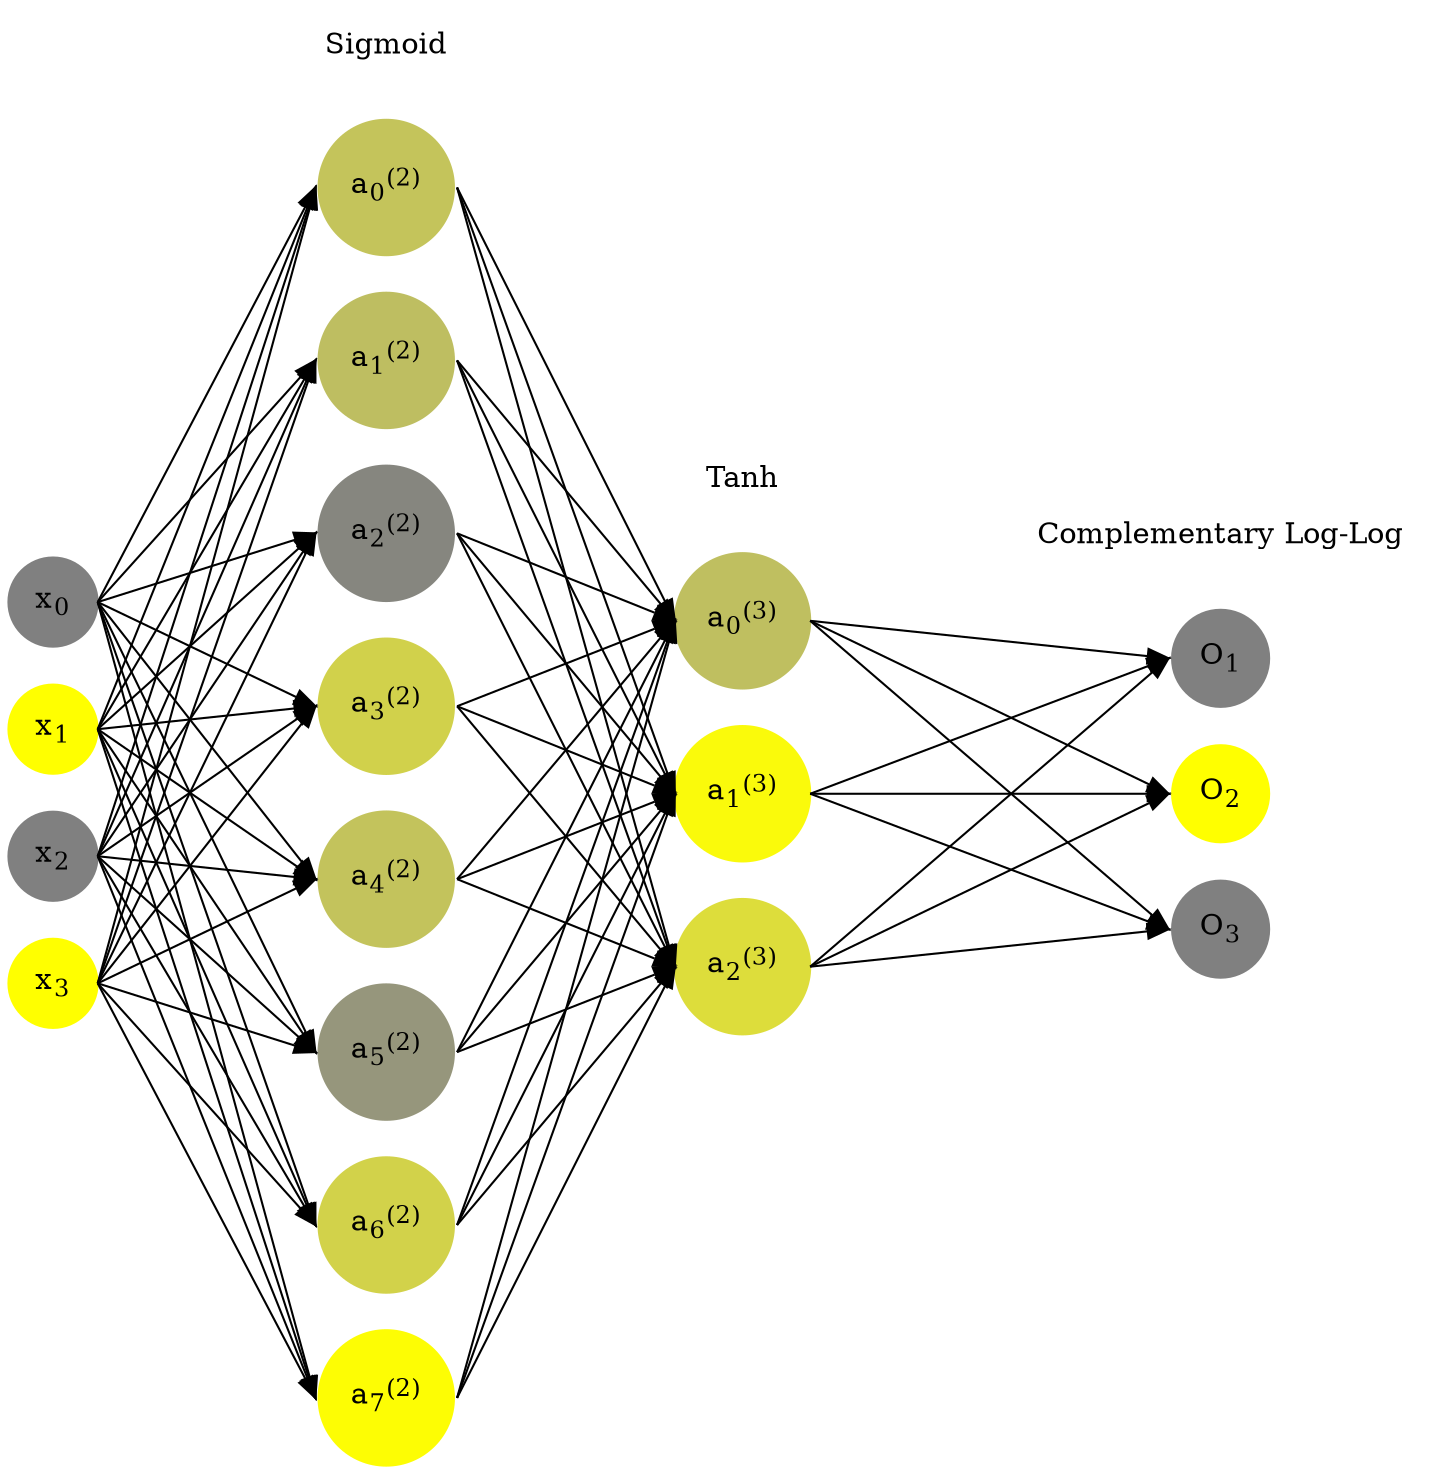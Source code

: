 digraph G {
	rankdir = LR;
	splines=false;
	edge[style=invis];
	ranksep= 1.4;
	{
	node [shape=circle, color="0.1667, 0.0, 0.5", style=filled, fillcolor="0.1667, 0.0, 0.5"];
	x0 [label=<x<sub>0</sub>>];
	}
	{
	node [shape=circle, color="0.1667, 1.0, 1.0", style=filled, fillcolor="0.1667, 1.0, 1.0"];
	x1 [label=<x<sub>1</sub>>];
	}
	{
	node [shape=circle, color="0.1667, 0.0, 0.5", style=filled, fillcolor="0.1667, 0.0, 0.5"];
	x2 [label=<x<sub>2</sub>>];
	}
	{
	node [shape=circle, color="0.1667, 1.0, 1.0", style=filled, fillcolor="0.1667, 1.0, 1.0"];
	x3 [label=<x<sub>3</sub>>];
	}
	{
	node [shape=circle, color="0.1667, 0.531746, 0.765873", style=filled, fillcolor="0.1667, 0.531746, 0.765873"];
	a02 [label=<a<sub>0</sub><sup>(2)</sup>>];
	}
	{
	node [shape=circle, color="0.1667, 0.488605, 0.744303", style=filled, fillcolor="0.1667, 0.488605, 0.744303"];
	a12 [label=<a<sub>1</sub><sup>(2)</sup>>];
	}
	{
	node [shape=circle, color="0.1667, 0.053552, 0.526776", style=filled, fillcolor="0.1667, 0.053552, 0.526776"];
	a22 [label=<a<sub>2</sub><sup>(2)</sup>>];
	}
	{
	node [shape=circle, color="0.1667, 0.638822, 0.819411", style=filled, fillcolor="0.1667, 0.638822, 0.819411"];
	a32 [label=<a<sub>3</sub><sup>(2)</sup>>];
	}
	{
	node [shape=circle, color="0.1667, 0.529758, 0.764879", style=filled, fillcolor="0.1667, 0.529758, 0.764879"];
	a42 [label=<a<sub>4</sub><sup>(2)</sup>>];
	}
	{
	node [shape=circle, color="0.1667, 0.172503, 0.586251", style=filled, fillcolor="0.1667, 0.172503, 0.586251"];
	a52 [label=<a<sub>5</sub><sup>(2)</sup>>];
	}
	{
	node [shape=circle, color="0.1667, 0.643886, 0.821943", style=filled, fillcolor="0.1667, 0.643886, 0.821943"];
	a62 [label=<a<sub>6</sub><sup>(2)</sup>>];
	}
	{
	node [shape=circle, color="0.1667, 0.983509, 0.991755", style=filled, fillcolor="0.1667, 0.983509, 0.991755"];
	a72 [label=<a<sub>7</sub><sup>(2)</sup>>];
	}
	{
	node [shape=circle, color="0.1667, 0.493966, 0.746983", style=filled, fillcolor="0.1667, 0.493966, 0.746983"];
	a03 [label=<a<sub>0</sub><sup>(3)</sup>>];
	}
	{
	node [shape=circle, color="0.1667, 0.955968, 0.977984", style=filled, fillcolor="0.1667, 0.955968, 0.977984"];
	a13 [label=<a<sub>1</sub><sup>(3)</sup>>];
	}
	{
	node [shape=circle, color="0.1667, 0.729821, 0.864911", style=filled, fillcolor="0.1667, 0.729821, 0.864911"];
	a23 [label=<a<sub>2</sub><sup>(3)</sup>>];
	}
	{
	node [shape=circle, color="0.1667, 0.0, 0.5", style=filled, fillcolor="0.1667, 0.0, 0.5"];
	O1 [label=<O<sub>1</sub>>];
	}
	{
	node [shape=circle, color="0.1667, 1.0, 1.0", style=filled, fillcolor="0.1667, 1.0, 1.0"];
	O2 [label=<O<sub>2</sub>>];
	}
	{
	node [shape=circle, color="0.1667, 0.0, 0.5", style=filled, fillcolor="0.1667, 0.0, 0.5"];
	O3 [label=<O<sub>3</sub>>];
	}
	{
	rank=same;
	x0->x1->x2->x3;
	}
	{
	rank=same;
	a02->a12->a22->a32->a42->a52->a62->a72;
	}
	{
	rank=same;
	a03->a13->a23;
	}
	{
	rank=same;
	O1->O2->O3;
	}
	l1 [shape=plaintext,label="Sigmoid"];
	l1->a02;
	{rank=same; l1;a02};
	l2 [shape=plaintext,label="Tanh"];
	l2->a03;
	{rank=same; l2;a03};
	l3 [shape=plaintext,label="Complementary Log-Log"];
	l3->O1;
	{rank=same; l3;O1};
edge[style=solid, tailport=e, headport=w];
	{x0;x1;x2;x3} -> {a02;a12;a22;a32;a42;a52;a62;a72};
	{a02;a12;a22;a32;a42;a52;a62;a72} -> {a03;a13;a23};
	{a03;a13;a23} -> {O1,O2,O3};
}